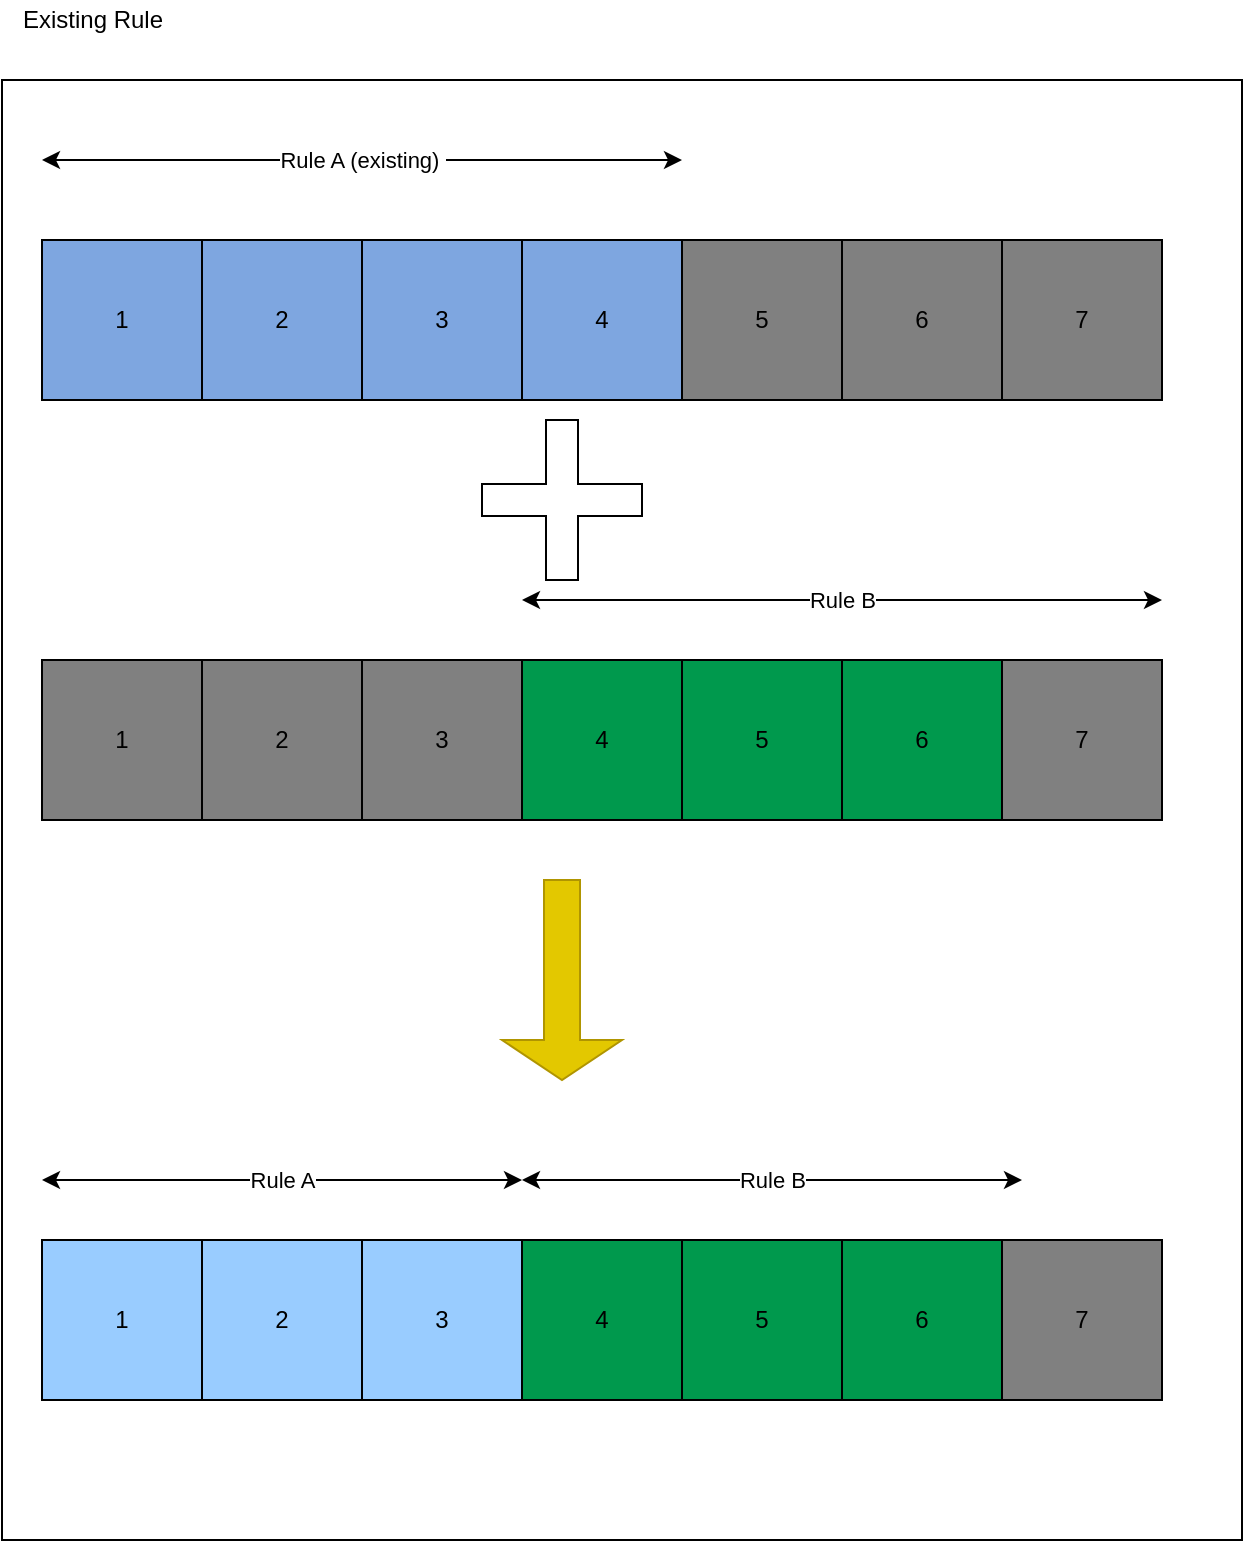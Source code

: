 <mxfile>
    <diagram id="Uk7-l9_c_2ZgbNMuKSl5" name="Page-1">
        <mxGraphModel dx="568" dy="537" grid="1" gridSize="10" guides="1" tooltips="1" connect="1" arrows="1" fold="1" page="1" pageScale="1" pageWidth="850" pageHeight="1100" math="0" shadow="0">
            <root>
                <mxCell id="0"/>
                <mxCell id="1" parent="0"/>
                <mxCell id="2" value="" style="rounded=0;whiteSpace=wrap;html=1;" parent="1" vertex="1">
                    <mxGeometry x="20" y="50" width="620" height="730" as="geometry"/>
                </mxCell>
                <mxCell id="3" value="Rule A (existing)&amp;nbsp;" style="endArrow=classic;startArrow=classic;html=1;rounded=0;" parent="1" edge="1">
                    <mxGeometry width="50" height="50" relative="1" as="geometry">
                        <mxPoint x="40" y="90" as="sourcePoint"/>
                        <mxPoint x="360" y="90" as="targetPoint"/>
                    </mxGeometry>
                </mxCell>
                <mxCell id="4" value="1" style="whiteSpace=wrap;html=1;aspect=fixed;fillColor=#7EA6E0;" parent="1" vertex="1">
                    <mxGeometry x="40" y="130" width="80" height="80" as="geometry"/>
                </mxCell>
                <mxCell id="5" value="2" style="whiteSpace=wrap;html=1;aspect=fixed;fillColor=#7EA6E0;" parent="1" vertex="1">
                    <mxGeometry x="120" y="130" width="80" height="80" as="geometry"/>
                </mxCell>
                <mxCell id="6" value="3" style="whiteSpace=wrap;html=1;aspect=fixed;fillColor=#7EA6E0;" parent="1" vertex="1">
                    <mxGeometry x="200" y="130" width="80" height="80" as="geometry"/>
                </mxCell>
                <mxCell id="7" value="4" style="whiteSpace=wrap;html=1;aspect=fixed;fillColor=#7EA6E0;" parent="1" vertex="1">
                    <mxGeometry x="280" y="130" width="80" height="80" as="geometry"/>
                </mxCell>
                <mxCell id="8" value="5" style="whiteSpace=wrap;html=1;aspect=fixed;fillColor=#808080;" parent="1" vertex="1">
                    <mxGeometry x="360" y="130" width="80" height="80" as="geometry"/>
                </mxCell>
                <mxCell id="9" value="6" style="whiteSpace=wrap;html=1;aspect=fixed;fillColor=#808080;" parent="1" vertex="1">
                    <mxGeometry x="440" y="130" width="80" height="80" as="geometry"/>
                </mxCell>
                <mxCell id="10" value="7" style="whiteSpace=wrap;html=1;aspect=fixed;fillColor=#808080;" parent="1" vertex="1">
                    <mxGeometry x="520" y="130" width="80" height="80" as="geometry"/>
                </mxCell>
                <mxCell id="11" value="Existing Rule" style="text;html=1;align=center;verticalAlign=middle;resizable=0;points=[];autosize=1;strokeColor=none;fillColor=none;" parent="1" vertex="1">
                    <mxGeometry x="20" y="10" width="90" height="20" as="geometry"/>
                </mxCell>
                <mxCell id="24" value="Rule B" style="endArrow=classic;startArrow=classic;html=1;rounded=0;" parent="1" edge="1">
                    <mxGeometry width="50" height="50" relative="1" as="geometry">
                        <mxPoint x="280" y="310" as="sourcePoint"/>
                        <mxPoint x="600" y="310" as="targetPoint"/>
                    </mxGeometry>
                </mxCell>
                <mxCell id="25" value="1" style="whiteSpace=wrap;html=1;aspect=fixed;fillColor=#808080;" parent="1" vertex="1">
                    <mxGeometry x="40" y="340" width="80" height="80" as="geometry"/>
                </mxCell>
                <mxCell id="26" value="2" style="whiteSpace=wrap;html=1;aspect=fixed;fillColor=#808080;" parent="1" vertex="1">
                    <mxGeometry x="120" y="340" width="80" height="80" as="geometry"/>
                </mxCell>
                <mxCell id="27" value="3" style="whiteSpace=wrap;html=1;aspect=fixed;fillColor=#808080;" parent="1" vertex="1">
                    <mxGeometry x="200" y="340" width="80" height="80" as="geometry"/>
                </mxCell>
                <mxCell id="28" value="4" style="whiteSpace=wrap;html=1;aspect=fixed;fillColor=#00994D;" parent="1" vertex="1">
                    <mxGeometry x="280" y="340" width="80" height="80" as="geometry"/>
                </mxCell>
                <mxCell id="29" value="5" style="whiteSpace=wrap;html=1;aspect=fixed;fillColor=#00994D;" parent="1" vertex="1">
                    <mxGeometry x="360" y="340" width="80" height="80" as="geometry"/>
                </mxCell>
                <mxCell id="30" value="6" style="whiteSpace=wrap;html=1;aspect=fixed;fillColor=#00994D;" parent="1" vertex="1">
                    <mxGeometry x="440" y="340" width="80" height="80" as="geometry"/>
                </mxCell>
                <mxCell id="31" value="7" style="whiteSpace=wrap;html=1;aspect=fixed;fillColor=#808080;" parent="1" vertex="1">
                    <mxGeometry x="520" y="340" width="80" height="80" as="geometry"/>
                </mxCell>
                <mxCell id="32" value="" style="shape=cross;whiteSpace=wrap;html=1;" parent="1" vertex="1">
                    <mxGeometry x="260" y="220" width="80" height="80" as="geometry"/>
                </mxCell>
                <mxCell id="33" value="" style="shape=singleArrow;direction=south;whiteSpace=wrap;html=1;strokeColor=#B09500;fillColor=#e3c800;fontColor=#000000;" parent="1" vertex="1">
                    <mxGeometry x="270" y="450" width="60" height="100" as="geometry"/>
                </mxCell>
                <mxCell id="34" value="1" style="whiteSpace=wrap;html=1;aspect=fixed;fillColor=#99CCFF;" parent="1" vertex="1">
                    <mxGeometry x="40" y="630" width="80" height="80" as="geometry"/>
                </mxCell>
                <mxCell id="35" value="2" style="whiteSpace=wrap;html=1;aspect=fixed;fillColor=#99CCFF;" parent="1" vertex="1">
                    <mxGeometry x="120" y="630" width="80" height="80" as="geometry"/>
                </mxCell>
                <mxCell id="36" value="3" style="whiteSpace=wrap;html=1;aspect=fixed;fillColor=#99CCFF;" parent="1" vertex="1">
                    <mxGeometry x="200" y="630" width="80" height="80" as="geometry"/>
                </mxCell>
                <mxCell id="37" value="4" style="whiteSpace=wrap;html=1;aspect=fixed;fillColor=#00994D;" parent="1" vertex="1">
                    <mxGeometry x="280" y="630" width="80" height="80" as="geometry"/>
                </mxCell>
                <mxCell id="38" value="5" style="whiteSpace=wrap;html=1;aspect=fixed;fillColor=#00994D;" parent="1" vertex="1">
                    <mxGeometry x="360" y="630" width="80" height="80" as="geometry"/>
                </mxCell>
                <mxCell id="39" value="6" style="whiteSpace=wrap;html=1;aspect=fixed;fillColor=#00994D;" parent="1" vertex="1">
                    <mxGeometry x="440" y="630" width="80" height="80" as="geometry"/>
                </mxCell>
                <mxCell id="40" value="7" style="whiteSpace=wrap;html=1;aspect=fixed;fillColor=#808080;" parent="1" vertex="1">
                    <mxGeometry x="520" y="630" width="80" height="80" as="geometry"/>
                </mxCell>
                <mxCell id="41" value="Rule A" style="endArrow=classic;startArrow=classic;html=1;rounded=0;" parent="1" edge="1">
                    <mxGeometry width="50" height="50" relative="1" as="geometry">
                        <mxPoint x="40" y="600" as="sourcePoint"/>
                        <mxPoint x="280" y="600" as="targetPoint"/>
                    </mxGeometry>
                </mxCell>
                <mxCell id="42" value="Rule B" style="endArrow=classic;startArrow=classic;html=1;rounded=0;" parent="1" edge="1">
                    <mxGeometry width="50" height="50" relative="1" as="geometry">
                        <mxPoint x="280" y="600" as="sourcePoint"/>
                        <mxPoint x="530" y="600" as="targetPoint"/>
                    </mxGeometry>
                </mxCell>
            </root>
        </mxGraphModel>
    </diagram>
</mxfile>
